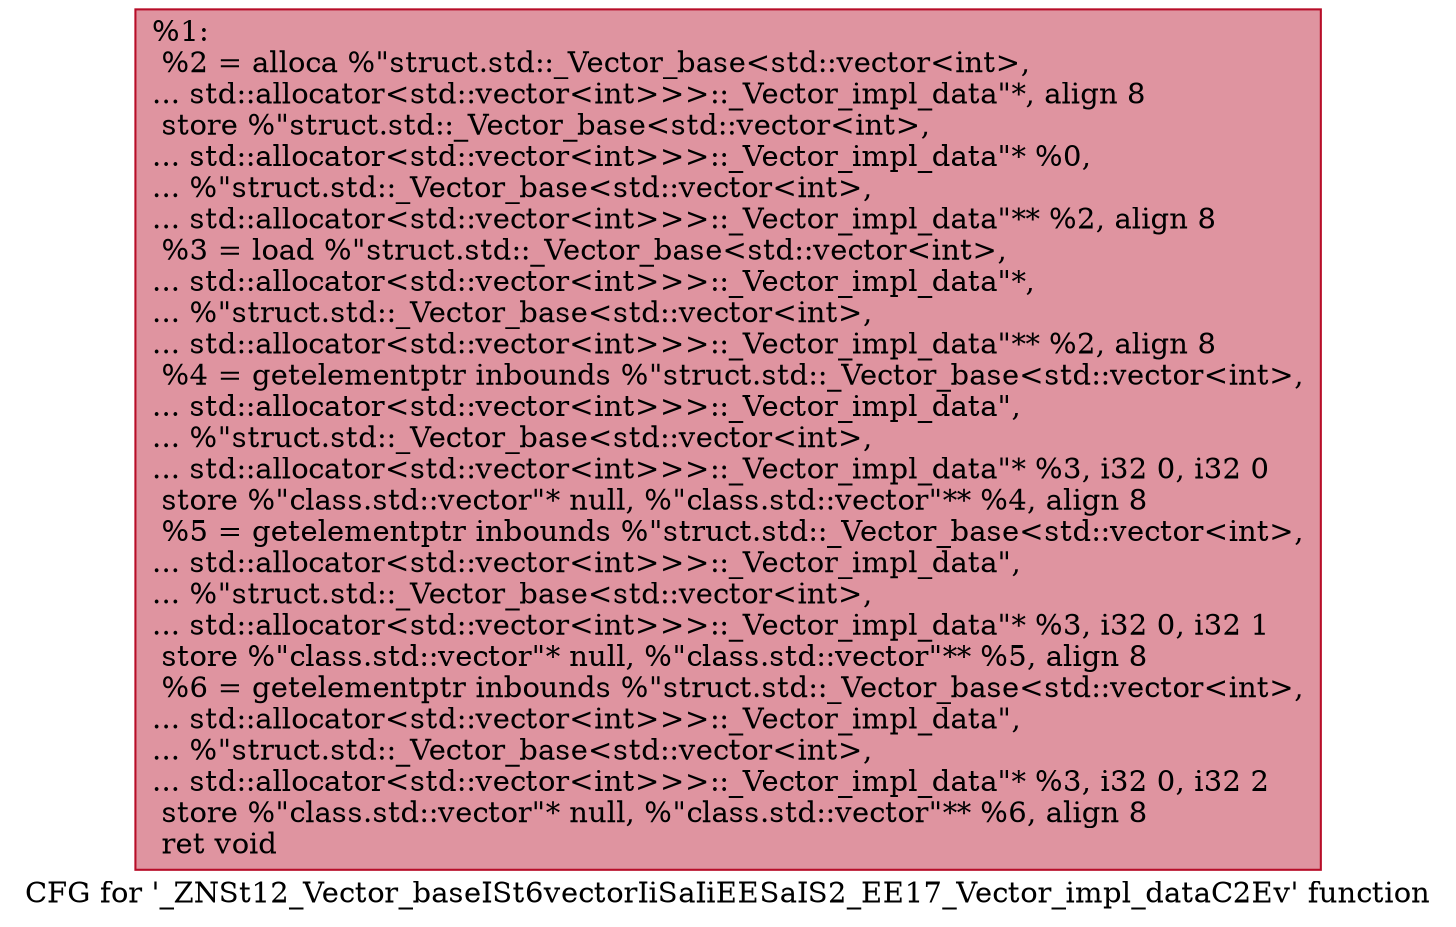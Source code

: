digraph "CFG for '_ZNSt12_Vector_baseISt6vectorIiSaIiEESaIS2_EE17_Vector_impl_dataC2Ev' function" {
	label="CFG for '_ZNSt12_Vector_baseISt6vectorIiSaIiEESaIS2_EE17_Vector_impl_dataC2Ev' function";

	Node0x559aeaae92d0 [shape=record,color="#b70d28ff", style=filled, fillcolor="#b70d2870",label="{%1:\l  %2 = alloca %\"struct.std::_Vector_base\<std::vector\<int\>,\l... std::allocator\<std::vector\<int\>\>\>::_Vector_impl_data\"*, align 8\l  store %\"struct.std::_Vector_base\<std::vector\<int\>,\l... std::allocator\<std::vector\<int\>\>\>::_Vector_impl_data\"* %0,\l... %\"struct.std::_Vector_base\<std::vector\<int\>,\l... std::allocator\<std::vector\<int\>\>\>::_Vector_impl_data\"** %2, align 8\l  %3 = load %\"struct.std::_Vector_base\<std::vector\<int\>,\l... std::allocator\<std::vector\<int\>\>\>::_Vector_impl_data\"*,\l... %\"struct.std::_Vector_base\<std::vector\<int\>,\l... std::allocator\<std::vector\<int\>\>\>::_Vector_impl_data\"** %2, align 8\l  %4 = getelementptr inbounds %\"struct.std::_Vector_base\<std::vector\<int\>,\l... std::allocator\<std::vector\<int\>\>\>::_Vector_impl_data\",\l... %\"struct.std::_Vector_base\<std::vector\<int\>,\l... std::allocator\<std::vector\<int\>\>\>::_Vector_impl_data\"* %3, i32 0, i32 0\l  store %\"class.std::vector\"* null, %\"class.std::vector\"** %4, align 8\l  %5 = getelementptr inbounds %\"struct.std::_Vector_base\<std::vector\<int\>,\l... std::allocator\<std::vector\<int\>\>\>::_Vector_impl_data\",\l... %\"struct.std::_Vector_base\<std::vector\<int\>,\l... std::allocator\<std::vector\<int\>\>\>::_Vector_impl_data\"* %3, i32 0, i32 1\l  store %\"class.std::vector\"* null, %\"class.std::vector\"** %5, align 8\l  %6 = getelementptr inbounds %\"struct.std::_Vector_base\<std::vector\<int\>,\l... std::allocator\<std::vector\<int\>\>\>::_Vector_impl_data\",\l... %\"struct.std::_Vector_base\<std::vector\<int\>,\l... std::allocator\<std::vector\<int\>\>\>::_Vector_impl_data\"* %3, i32 0, i32 2\l  store %\"class.std::vector\"* null, %\"class.std::vector\"** %6, align 8\l  ret void\l}"];
}
